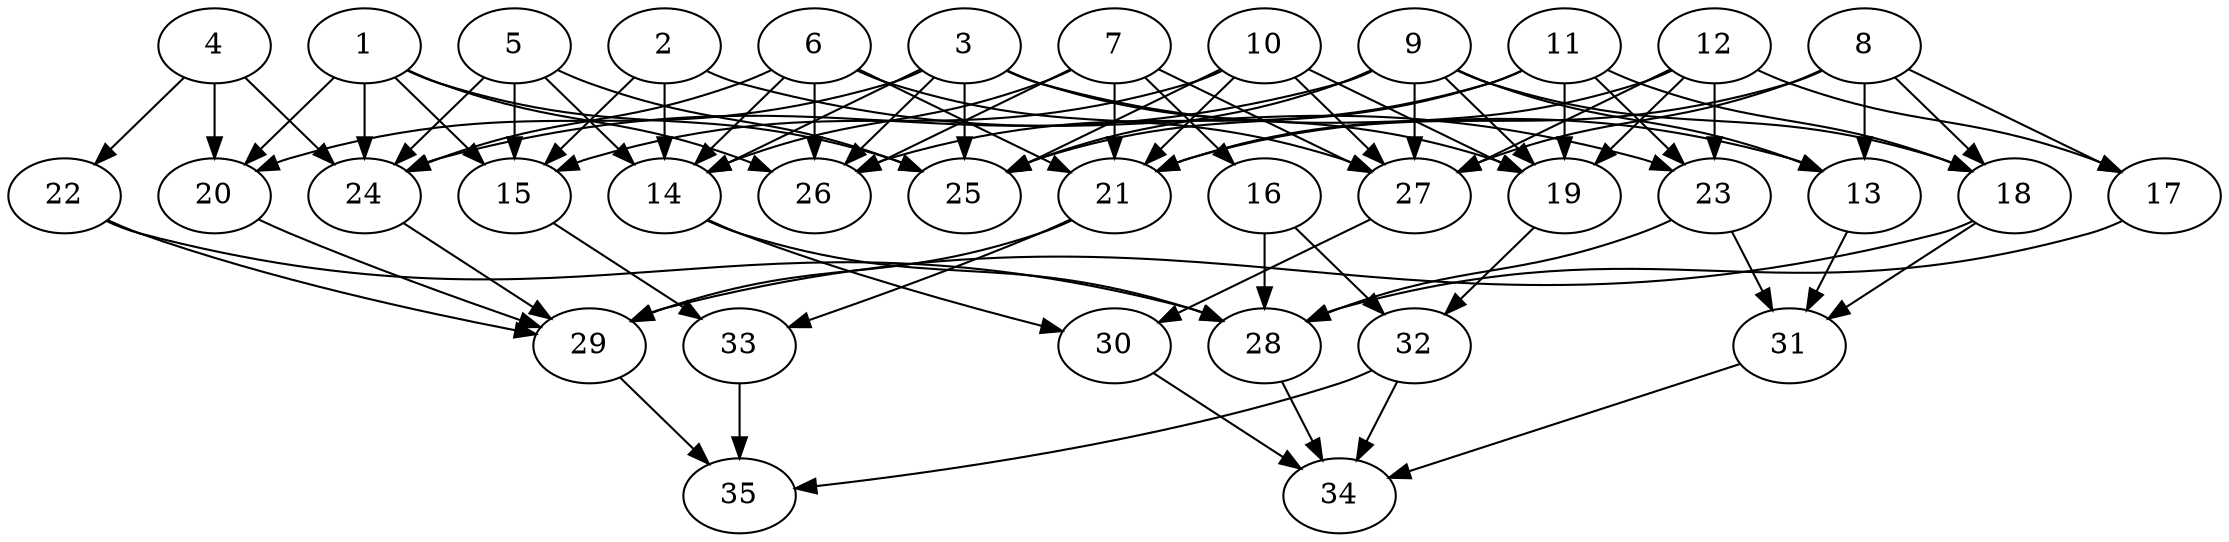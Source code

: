 // DAG (tier=2-normal, mode=compute, n=35, ccr=0.366, fat=0.692, density=0.571, regular=0.480, jump=0.157, mindata=524288, maxdata=8388608)
// DAG automatically generated by daggen at Sun Aug 24 16:33:33 2025
// /home/ermia/Project/Environments/daggen/bin/daggen --dot --ccr 0.366 --fat 0.692 --regular 0.480 --density 0.571 --jump 0.157 --mindata 524288 --maxdata 8388608 -n 35 
digraph G {
  1 [size="30524844326615252992", alpha="0.11", expect_size="15262422163307626496"]
  1 -> 15 [size ="78137400492032"]
  1 -> 20 [size ="78137400492032"]
  1 -> 24 [size ="78137400492032"]
  1 -> 25 [size ="78137400492032"]
  1 -> 26 [size ="78137400492032"]
  2 [size="351814477512563490816", alpha="0.01", expect_size="175907238756281745408"]
  2 -> 14 [size ="398687352127488"]
  2 -> 15 [size ="398687352127488"]
  2 -> 23 [size ="398687352127488"]
  3 [size="706214163305394", alpha="0.01", expect_size="353107081652697"]
  3 -> 13 [size ="27028304691200"]
  3 -> 14 [size ="27028304691200"]
  3 -> 19 [size ="27028304691200"]
  3 -> 20 [size ="27028304691200"]
  3 -> 25 [size ="27028304691200"]
  3 -> 26 [size ="27028304691200"]
  4 [size="1995898177148940", alpha="0.14", expect_size="997949088574470"]
  4 -> 20 [size ="97486370766848"]
  4 -> 22 [size ="97486370766848"]
  4 -> 24 [size ="97486370766848"]
  5 [size="11071392812842760", alpha="0.03", expect_size="5535696406421380"]
  5 -> 14 [size ="530714646806528"]
  5 -> 15 [size ="530714646806528"]
  5 -> 24 [size ="530714646806528"]
  5 -> 25 [size ="530714646806528"]
  6 [size="192431021170075107328", alpha="0.12", expect_size="96215510585037553664"]
  6 -> 14 [size ="266649051594752"]
  6 -> 21 [size ="266649051594752"]
  6 -> 24 [size ="266649051594752"]
  6 -> 26 [size ="266649051594752"]
  6 -> 27 [size ="266649051594752"]
  7 [size="2699341188868800", alpha="0.01", expect_size="1349670594434400"]
  7 -> 14 [size ="94704028876800"]
  7 -> 16 [size ="94704028876800"]
  7 -> 21 [size ="94704028876800"]
  7 -> 26 [size ="94704028876800"]
  7 -> 27 [size ="94704028876800"]
  8 [size="2047276245759676", alpha="0.12", expect_size="1023638122879838"]
  8 -> 13 [size ="48883740704768"]
  8 -> 17 [size ="48883740704768"]
  8 -> 18 [size ="48883740704768"]
  8 -> 21 [size ="48883740704768"]
  8 -> 27 [size ="48883740704768"]
  9 [size="2113641474929460", alpha="0.05", expect_size="1056820737464730"]
  9 -> 13 [size ="106612706508800"]
  9 -> 18 [size ="106612706508800"]
  9 -> 19 [size ="106612706508800"]
  9 -> 24 [size ="106612706508800"]
  9 -> 25 [size ="106612706508800"]
  9 -> 27 [size ="106612706508800"]
  10 [size="17294575988150000", alpha="0.18", expect_size="8647287994075000"]
  10 -> 15 [size ="312140103680000"]
  10 -> 19 [size ="312140103680000"]
  10 -> 21 [size ="312140103680000"]
  10 -> 25 [size ="312140103680000"]
  10 -> 27 [size ="312140103680000"]
  11 [size="1707582354430225", alpha="0.11", expect_size="853791177215112"]
  11 -> 18 [size ="27755898994688"]
  11 -> 19 [size ="27755898994688"]
  11 -> 23 [size ="27755898994688"]
  11 -> 25 [size ="27755898994688"]
  11 -> 26 [size ="27755898994688"]
  12 [size="7157456663983685632", alpha="0.03", expect_size="3578728331991842816"]
  12 -> 17 [size ="29711812001792"]
  12 -> 19 [size ="29711812001792"]
  12 -> 21 [size ="29711812001792"]
  12 -> 23 [size ="29711812001792"]
  12 -> 27 [size ="29711812001792"]
  13 [size="159313170568488943616", alpha="0.06", expect_size="79656585284244471808"]
  13 -> 31 [size ="235102785241088"]
  14 [size="327591173545820946432", alpha="0.04", expect_size="163795586772910473216"]
  14 -> 28 [size ="380170238164992"]
  14 -> 30 [size ="380170238164992"]
  15 [size="105608109989826658304", alpha="0.16", expect_size="52804054994913329152"]
  15 -> 33 [size ="178739895861248"]
  16 [size="244369130928744928", alpha="0.07", expect_size="122184565464372464"]
  16 -> 28 [size ="531382086402048"]
  16 -> 32 [size ="531382086402048"]
  17 [size="71524375135988584", alpha="0.19", expect_size="35762187567994292"]
  17 -> 28 [size ="48721874124800"]
  18 [size="4332733985830464", alpha="0.10", expect_size="2166366992915232"]
  18 -> 29 [size ="74294344286208"]
  18 -> 31 [size ="74294344286208"]
  19 [size="1043787129817551872", alpha="0.01", expect_size="521893564908775936"]
  19 -> 32 [size ="419540995407872"]
  20 [size="44254463630897848", alpha="0.17", expect_size="22127231815448924"]
  20 -> 29 [size ="42090679500800"]
  21 [size="225039733506441216", alpha="0.16", expect_size="112519866753220608"]
  21 -> 29 [size ="2959802892288"]
  21 -> 33 [size ="2959802892288"]
  22 [size="169545772247810048000", alpha="0.03", expect_size="84772886123905024000"]
  22 -> 28 [size ="245065003827200"]
  22 -> 29 [size ="245065003827200"]
  23 [size="93210031253735008", alpha="0.07", expect_size="46605015626867504"]
  23 -> 28 [size ="106612706508800"]
  23 -> 31 [size ="106612706508800"]
  24 [size="15617201297848008704", alpha="0.10", expect_size="7808600648924004352"]
  24 -> 29 [size ="49983361384448"]
  25 [size="9597105110706778", alpha="0.02", expect_size="4798552555353389"]
  26 [size="1175874025844078", alpha="0.02", expect_size="587937012922039"]
  27 [size="1263804029196631", alpha="0.08", expect_size="631902014598315"]
  27 -> 30 [size ="28834296496128"]
  28 [size="497877788682878976000", alpha="0.19", expect_size="248938894341439488000"]
  28 -> 34 [size ="502541372620800"]
  29 [size="458883424744762560", alpha="0.08", expect_size="229441712372381280"]
  29 -> 35 [size ="342310101450752"]
  30 [size="55587615928213307392", alpha="0.16", expect_size="27793807964106653696"]
  30 -> 34 [size ="116522202693632"]
  31 [size="20723395531543936", alpha="0.05", expect_size="10361697765771968"]
  31 -> 34 [size ="551736364236800"]
  32 [size="365302617389540573184", alpha="0.13", expect_size="182651308694770286592"]
  32 -> 34 [size ="408813450559488"]
  32 -> 35 [size ="408813450559488"]
  33 [size="41541058349398544", alpha="0.10", expect_size="20770529174699272"]
  33 -> 35 [size ="49167653142528"]
  34 [size="116901476827136000000", alpha="0.15", expect_size="58450738413568000000"]
  35 [size="1147316726927864832", alpha="0.18", expect_size="573658363463932416"]
}
